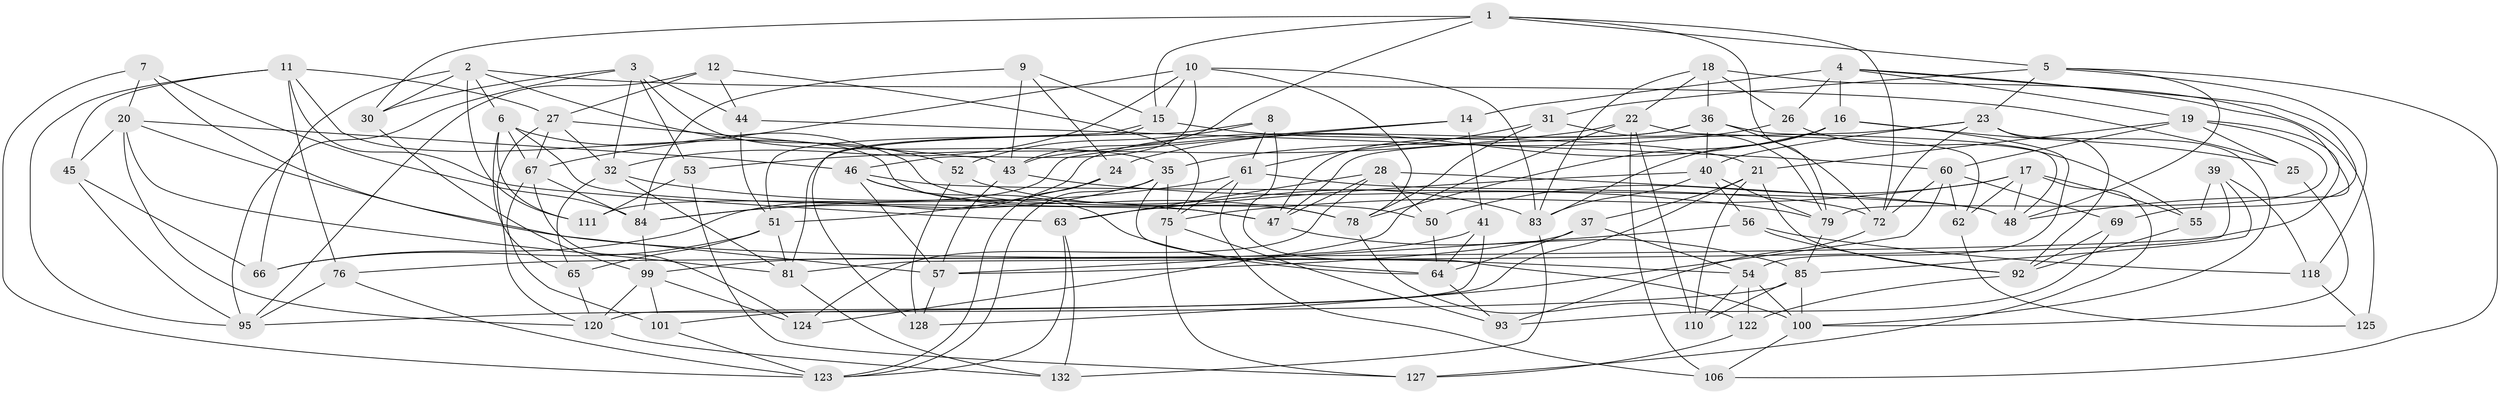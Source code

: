 // original degree distribution, {4: 1.0}
// Generated by graph-tools (version 1.1) at 2025/11/02/27/25 16:11:48]
// undirected, 86 vertices, 219 edges
graph export_dot {
graph [start="1"]
  node [color=gray90,style=filled];
  1 [super="+77"];
  2 [super="+58"];
  3 [super="+13"];
  4 [super="+33"];
  5 [super="+70"];
  6 [super="+68"];
  7;
  8;
  9;
  10 [super="+34"];
  11 [super="+112"];
  12;
  14;
  15 [super="+97"];
  16 [super="+89"];
  17 [super="+74"];
  18 [super="+102"];
  19 [super="+38"];
  20 [super="+29"];
  21 [super="+107"];
  22 [super="+94"];
  23 [super="+90"];
  24;
  25;
  26;
  27 [super="+121"];
  28 [super="+73"];
  30;
  31;
  32 [super="+104"];
  35 [super="+109"];
  36 [super="+49"];
  37;
  39;
  40 [super="+42"];
  41;
  43 [super="+82"];
  44;
  45;
  46 [super="+130"];
  47 [super="+59"];
  48 [super="+119"];
  50;
  51 [super="+87"];
  52;
  53;
  54 [super="+135"];
  55;
  56;
  57 [super="+96"];
  60 [super="+117"];
  61 [super="+80"];
  62;
  63 [super="+113"];
  64 [super="+71"];
  65;
  66;
  67 [super="+129"];
  69;
  72 [super="+98"];
  75 [super="+108"];
  76;
  78 [super="+116"];
  79 [super="+88"];
  81 [super="+91"];
  83 [super="+86"];
  84 [super="+103"];
  85 [super="+105"];
  92 [super="+134"];
  93;
  95 [super="+133"];
  99 [super="+114"];
  100 [super="+115"];
  101;
  106;
  110;
  111;
  118;
  120 [super="+131"];
  122;
  123 [super="+126"];
  124;
  125;
  127;
  128;
  132;
  1 -- 15;
  1 -- 5;
  1 -- 72;
  1 -- 43;
  1 -- 30;
  1 -- 79;
  2 -- 111;
  2 -- 66;
  2 -- 25;
  2 -- 52;
  2 -- 30;
  2 -- 6;
  3 -- 95;
  3 -- 53;
  3 -- 32;
  3 -- 44;
  3 -- 30;
  3 -- 35;
  4 -- 14;
  4 -- 19;
  4 -- 48;
  4 -- 16;
  4 -- 26;
  4 -- 69;
  5 -- 106;
  5 -- 48;
  5 -- 31;
  5 -- 118;
  5 -- 23;
  6 -- 111;
  6 -- 50;
  6 -- 65;
  6 -- 67;
  6 -- 47;
  7 -- 57;
  7 -- 84;
  7 -- 123;
  7 -- 20;
  8 -- 100;
  8 -- 61;
  8 -- 52;
  8 -- 81;
  9 -- 24;
  9 -- 15;
  9 -- 43;
  9 -- 84;
  10 -- 78;
  10 -- 67;
  10 -- 15;
  10 -- 32;
  10 -- 83;
  10 -- 46;
  11 -- 45;
  11 -- 95;
  11 -- 78;
  11 -- 27;
  11 -- 76;
  11 -- 63;
  12 -- 44;
  12 -- 27;
  12 -- 95;
  12 -- 75;
  14 -- 43;
  14 -- 41;
  14 -- 111;
  15 -- 128;
  15 -- 51;
  15 -- 21;
  16 -- 78;
  16 -- 25;
  16 -- 24;
  16 -- 54;
  16 -- 83;
  17 -- 127;
  17 -- 75;
  17 -- 62;
  17 -- 48;
  17 -- 50;
  17 -- 55;
  18 -- 125 [weight=2];
  18 -- 83;
  18 -- 26;
  18 -- 36;
  18 -- 22;
  19 -- 76;
  19 -- 60;
  19 -- 25;
  19 -- 21;
  19 -- 79;
  20 -- 45;
  20 -- 120;
  20 -- 46;
  20 -- 81;
  20 -- 54;
  21 -- 101;
  21 -- 92;
  21 -- 110;
  21 -- 37;
  22 -- 106;
  22 -- 110;
  22 -- 62;
  22 -- 124;
  22 -- 53;
  23 -- 47;
  23 -- 92;
  23 -- 40;
  23 -- 72;
  23 -- 100;
  24 -- 51;
  24 -- 123;
  25 -- 100;
  26 -- 35;
  26 -- 55;
  27 -- 120;
  27 -- 32;
  27 -- 67;
  27 -- 43;
  28 -- 50;
  28 -- 124;
  28 -- 63 [weight=2];
  28 -- 47;
  28 -- 48;
  30 -- 99;
  31 -- 79;
  31 -- 78;
  31 -- 61;
  32 -- 65;
  32 -- 81;
  32 -- 47;
  35 -- 64;
  35 -- 75;
  35 -- 123;
  35 -- 84;
  36 -- 48;
  36 -- 66;
  36 -- 47;
  36 -- 40;
  36 -- 72;
  37 -- 57;
  37 -- 64;
  37 -- 54;
  39 -- 118;
  39 -- 81;
  39 -- 55;
  39 -- 85;
  40 -- 63;
  40 -- 56;
  40 -- 79;
  40 -- 83;
  41 -- 120;
  41 -- 64;
  41 -- 99;
  43 -- 79;
  43 -- 57;
  44 -- 51;
  44 -- 60;
  45 -- 66;
  45 -- 95;
  46 -- 64;
  46 -- 48;
  46 -- 57;
  46 -- 78;
  47 -- 85;
  50 -- 64;
  51 -- 81;
  51 -- 65;
  51 -- 66;
  52 -- 83;
  52 -- 128;
  53 -- 127;
  53 -- 111;
  54 -- 122;
  54 -- 110;
  54 -- 100;
  55 -- 92;
  56 -- 92;
  56 -- 118;
  56 -- 57;
  57 -- 128;
  60 -- 69;
  60 -- 72;
  60 -- 128;
  60 -- 62;
  61 -- 106;
  61 -- 75;
  61 -- 72;
  61 -- 84;
  62 -- 125;
  63 -- 132;
  63 -- 123;
  64 -- 93;
  65 -- 120;
  67 -- 84;
  67 -- 101;
  67 -- 124;
  69 -- 92;
  69 -- 93;
  72 -- 93;
  75 -- 93;
  75 -- 127;
  76 -- 123;
  76 -- 95;
  78 -- 122;
  79 -- 85;
  81 -- 132;
  83 -- 132;
  84 -- 99;
  85 -- 100;
  85 -- 110;
  85 -- 95;
  92 -- 122;
  99 -- 124;
  99 -- 120;
  99 -- 101;
  100 -- 106;
  101 -- 123;
  118 -- 125;
  120 -- 132;
  122 -- 127;
}
